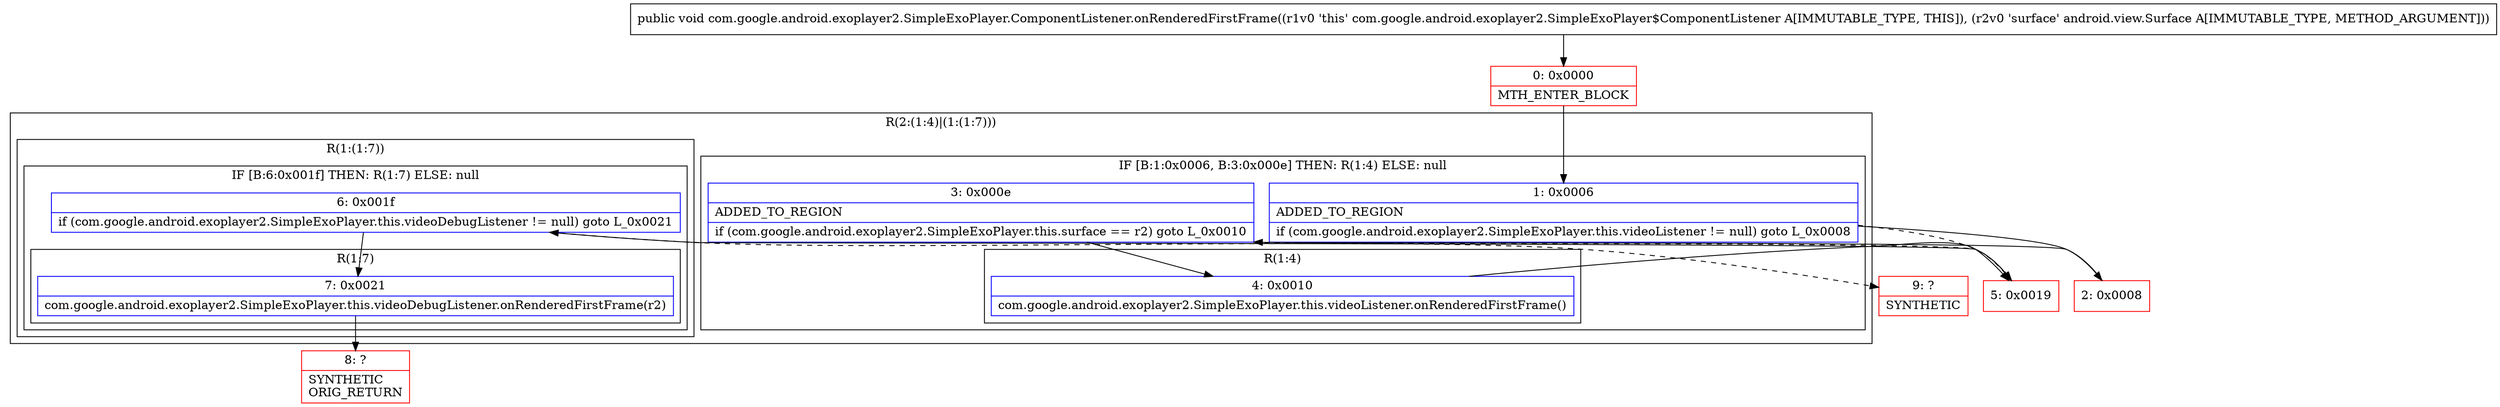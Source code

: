 digraph "CFG forcom.google.android.exoplayer2.SimpleExoPlayer.ComponentListener.onRenderedFirstFrame(Landroid\/view\/Surface;)V" {
subgraph cluster_Region_1468568664 {
label = "R(2:(1:4)|(1:(1:7)))";
node [shape=record,color=blue];
subgraph cluster_IfRegion_1319749771 {
label = "IF [B:1:0x0006, B:3:0x000e] THEN: R(1:4) ELSE: null";
node [shape=record,color=blue];
Node_1 [shape=record,label="{1\:\ 0x0006|ADDED_TO_REGION\l|if (com.google.android.exoplayer2.SimpleExoPlayer.this.videoListener != null) goto L_0x0008\l}"];
Node_3 [shape=record,label="{3\:\ 0x000e|ADDED_TO_REGION\l|if (com.google.android.exoplayer2.SimpleExoPlayer.this.surface == r2) goto L_0x0010\l}"];
subgraph cluster_Region_1641130185 {
label = "R(1:4)";
node [shape=record,color=blue];
Node_4 [shape=record,label="{4\:\ 0x0010|com.google.android.exoplayer2.SimpleExoPlayer.this.videoListener.onRenderedFirstFrame()\l}"];
}
}
subgraph cluster_Region_601001192 {
label = "R(1:(1:7))";
node [shape=record,color=blue];
subgraph cluster_IfRegion_820766366 {
label = "IF [B:6:0x001f] THEN: R(1:7) ELSE: null";
node [shape=record,color=blue];
Node_6 [shape=record,label="{6\:\ 0x001f|if (com.google.android.exoplayer2.SimpleExoPlayer.this.videoDebugListener != null) goto L_0x0021\l}"];
subgraph cluster_Region_805735832 {
label = "R(1:7)";
node [shape=record,color=blue];
Node_7 [shape=record,label="{7\:\ 0x0021|com.google.android.exoplayer2.SimpleExoPlayer.this.videoDebugListener.onRenderedFirstFrame(r2)\l}"];
}
}
}
}
Node_0 [shape=record,color=red,label="{0\:\ 0x0000|MTH_ENTER_BLOCK\l}"];
Node_2 [shape=record,color=red,label="{2\:\ 0x0008}"];
Node_5 [shape=record,color=red,label="{5\:\ 0x0019}"];
Node_8 [shape=record,color=red,label="{8\:\ ?|SYNTHETIC\lORIG_RETURN\l}"];
Node_9 [shape=record,color=red,label="{9\:\ ?|SYNTHETIC\l}"];
MethodNode[shape=record,label="{public void com.google.android.exoplayer2.SimpleExoPlayer.ComponentListener.onRenderedFirstFrame((r1v0 'this' com.google.android.exoplayer2.SimpleExoPlayer$ComponentListener A[IMMUTABLE_TYPE, THIS]), (r2v0 'surface' android.view.Surface A[IMMUTABLE_TYPE, METHOD_ARGUMENT])) }"];
MethodNode -> Node_0;
Node_1 -> Node_2;
Node_1 -> Node_5[style=dashed];
Node_3 -> Node_4;
Node_3 -> Node_5[style=dashed];
Node_4 -> Node_5;
Node_6 -> Node_7;
Node_6 -> Node_9[style=dashed];
Node_7 -> Node_8;
Node_0 -> Node_1;
Node_2 -> Node_3;
Node_5 -> Node_6;
}

